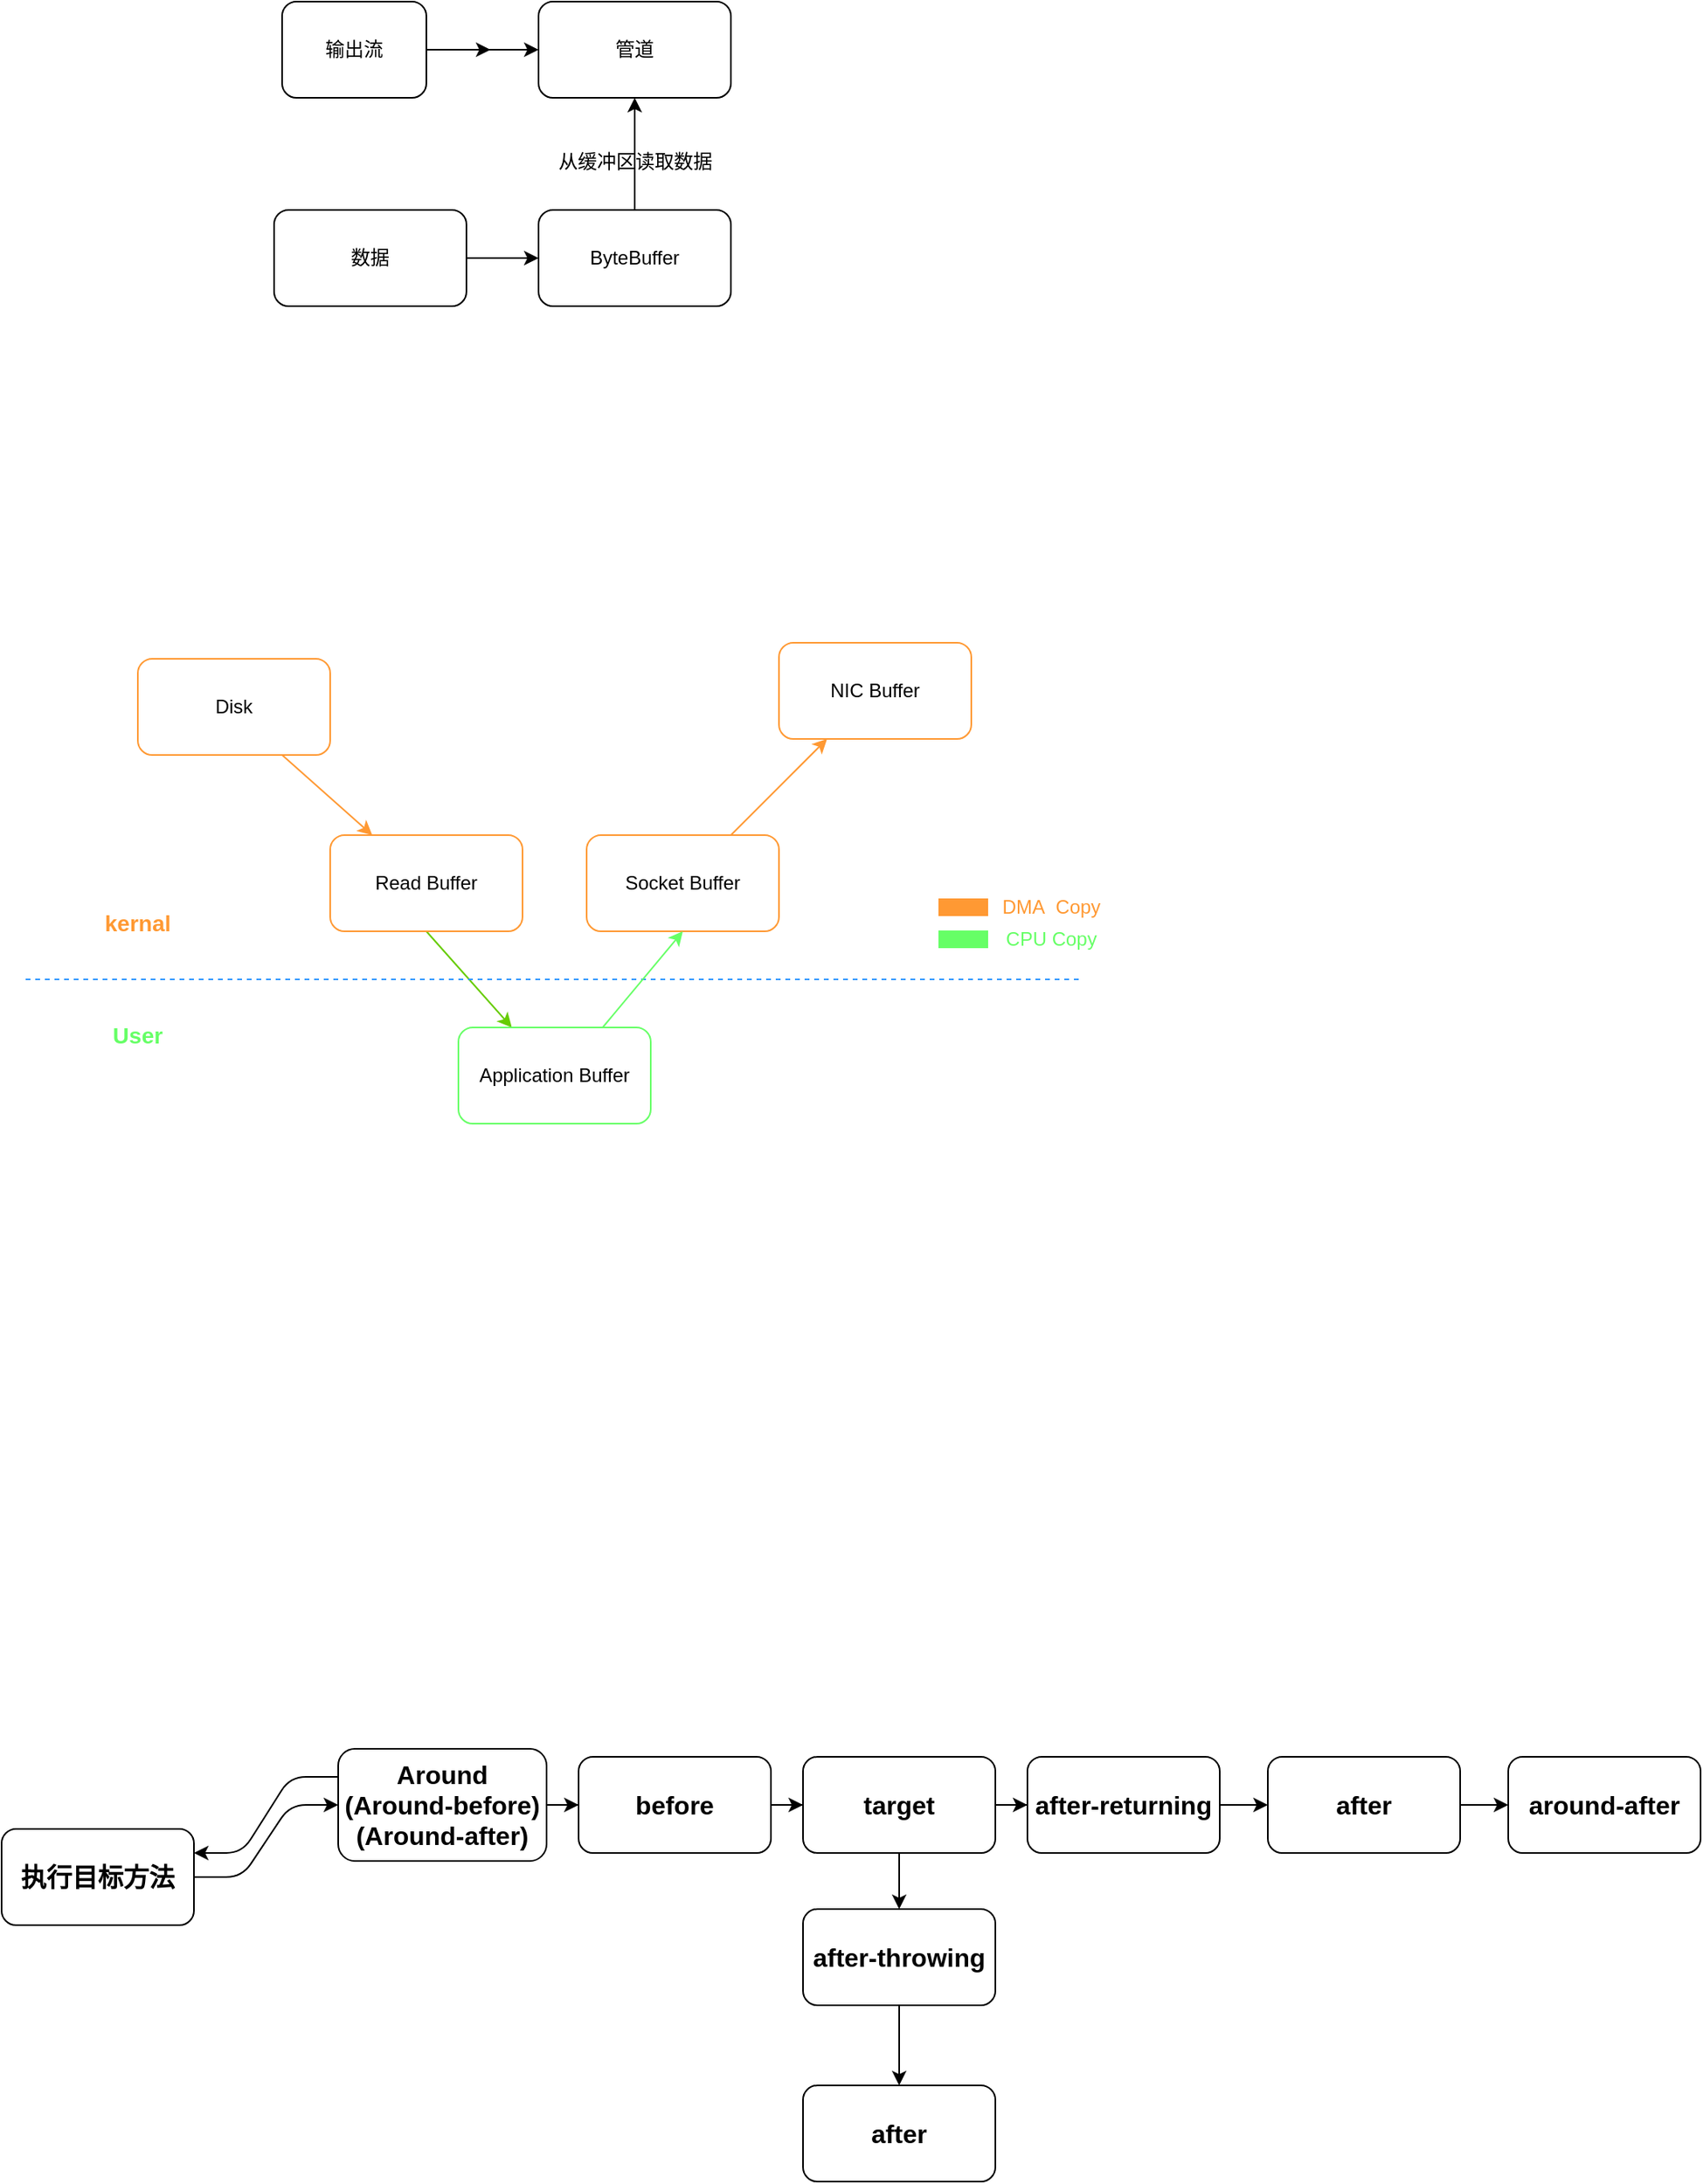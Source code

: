 <mxfile>
    <diagram id="lj-zTHNdVgoPZLTKnceZ" name="Page-1">
        <mxGraphModel dx="1525" dy="917" grid="1" gridSize="10" guides="1" tooltips="1" connect="1" arrows="1" fold="1" page="1" pageScale="1" pageWidth="10000000" pageHeight="10000000" math="0" shadow="0">
            <root>
                <mxCell id="0"/>
                <mxCell id="1" parent="0"/>
                <mxCell id="4" style="edgeStyle=orthogonalEdgeStyle;rounded=0;orthogonalLoop=1;jettySize=auto;html=1;exitX=1;exitY=0.5;exitDx=0;exitDy=0;" parent="1" source="2" edge="1">
                    <mxGeometry relative="1" as="geometry">
                        <mxPoint x="325" y="110" as="targetPoint"/>
                    </mxGeometry>
                </mxCell>
                <mxCell id="5" style="edgeStyle=orthogonalEdgeStyle;rounded=0;orthogonalLoop=1;jettySize=auto;html=1;exitX=1;exitY=0.5;exitDx=0;exitDy=0;entryX=0;entryY=0.5;entryDx=0;entryDy=0;" parent="1" source="2" target="3" edge="1">
                    <mxGeometry relative="1" as="geometry"/>
                </mxCell>
                <mxCell id="2" value="输出流" style="rounded=1;whiteSpace=wrap;html=1;" parent="1" vertex="1">
                    <mxGeometry x="195" y="80" width="90" height="60" as="geometry"/>
                </mxCell>
                <mxCell id="3" value="管道" style="rounded=1;whiteSpace=wrap;html=1;" parent="1" vertex="1">
                    <mxGeometry x="355" y="80" width="120" height="60" as="geometry"/>
                </mxCell>
                <mxCell id="8" style="edgeStyle=orthogonalEdgeStyle;rounded=0;orthogonalLoop=1;jettySize=auto;html=1;exitX=1;exitY=0.5;exitDx=0;exitDy=0;entryX=0;entryY=0.5;entryDx=0;entryDy=0;" parent="1" source="6" target="7" edge="1">
                    <mxGeometry relative="1" as="geometry"/>
                </mxCell>
                <mxCell id="6" value="数据" style="rounded=1;whiteSpace=wrap;html=1;" parent="1" vertex="1">
                    <mxGeometry x="190" y="210" width="120" height="60" as="geometry"/>
                </mxCell>
                <mxCell id="9" style="edgeStyle=orthogonalEdgeStyle;rounded=0;orthogonalLoop=1;jettySize=auto;html=1;exitX=0.5;exitY=0;exitDx=0;exitDy=0;entryX=0.5;entryY=1;entryDx=0;entryDy=0;" parent="1" source="7" target="3" edge="1">
                    <mxGeometry relative="1" as="geometry"/>
                </mxCell>
                <mxCell id="7" value="ByteBuffer" style="rounded=1;whiteSpace=wrap;html=1;" parent="1" vertex="1">
                    <mxGeometry x="355" y="210" width="120" height="60" as="geometry"/>
                </mxCell>
                <mxCell id="10" value="从缓冲区读取数据" style="text;html=1;align=center;verticalAlign=middle;resizable=0;points=[];autosize=1;strokeColor=none;" parent="1" vertex="1">
                    <mxGeometry x="360" y="170" width="110" height="20" as="geometry"/>
                </mxCell>
                <mxCell id="13" style="edgeStyle=none;html=1;exitX=0.75;exitY=1;exitDx=0;exitDy=0;strokeColor=#FF9933;" parent="1" source="14" target="16" edge="1">
                    <mxGeometry relative="1" as="geometry"/>
                </mxCell>
                <mxCell id="14" value="Disk" style="rounded=1;whiteSpace=wrap;html=1;strokeColor=#FF9933;" parent="1" vertex="1">
                    <mxGeometry x="105" y="490" width="120" height="60" as="geometry"/>
                </mxCell>
                <mxCell id="15" style="edgeStyle=none;html=1;exitX=0.5;exitY=1;exitDx=0;exitDy=0;strokeColor=#66CC00;" parent="1" source="16" target="22" edge="1">
                    <mxGeometry relative="1" as="geometry"/>
                </mxCell>
                <mxCell id="16" value="Read Buffer" style="rounded=1;whiteSpace=wrap;html=1;strokeColor=#FF9933;" parent="1" vertex="1">
                    <mxGeometry x="225" y="600" width="120" height="60" as="geometry"/>
                </mxCell>
                <mxCell id="17" style="edgeStyle=none;html=1;exitX=0.75;exitY=0;exitDx=0;exitDy=0;entryX=0.25;entryY=1;entryDx=0;entryDy=0;strokeColor=#FF9933;" parent="1" source="18" target="19" edge="1">
                    <mxGeometry relative="1" as="geometry"/>
                </mxCell>
                <mxCell id="18" value="Socket Buffer" style="rounded=1;whiteSpace=wrap;html=1;strokeColor=#FF9933;" parent="1" vertex="1">
                    <mxGeometry x="385" y="600" width="120" height="60" as="geometry"/>
                </mxCell>
                <mxCell id="19" value="NIC Buffer" style="rounded=1;whiteSpace=wrap;html=1;strokeColor=#FF9933;" parent="1" vertex="1">
                    <mxGeometry x="505" y="480" width="120" height="60" as="geometry"/>
                </mxCell>
                <mxCell id="20" value="" style="endArrow=none;dashed=1;html=1;strokeColor=#3399FF;" parent="1" edge="1">
                    <mxGeometry width="50" height="50" relative="1" as="geometry">
                        <mxPoint x="35" y="690" as="sourcePoint"/>
                        <mxPoint x="695" y="690" as="targetPoint"/>
                    </mxGeometry>
                </mxCell>
                <mxCell id="21" style="edgeStyle=none;html=1;exitX=0.75;exitY=0;exitDx=0;exitDy=0;entryX=0.5;entryY=1;entryDx=0;entryDy=0;strokeColor=#66FF66;" parent="1" source="22" target="18" edge="1">
                    <mxGeometry relative="1" as="geometry"/>
                </mxCell>
                <mxCell id="22" value="Application Buffer" style="rounded=1;whiteSpace=wrap;html=1;strokeColor=#66FF66;" parent="1" vertex="1">
                    <mxGeometry x="305" y="720" width="120" height="60" as="geometry"/>
                </mxCell>
                <mxCell id="23" value="&lt;font style=&quot;font-size: 14px&quot; color=&quot;#ff9933&quot;&gt;kernal&lt;/font&gt;" style="text;html=1;strokeColor=none;fillColor=none;align=center;verticalAlign=middle;whiteSpace=wrap;rounded=0;fontStyle=1" parent="1" vertex="1">
                    <mxGeometry x="55" y="640" width="100" height="30" as="geometry"/>
                </mxCell>
                <mxCell id="24" value="&lt;span style=&quot;font-size: 14px&quot;&gt;&lt;font color=&quot;#66ff66&quot;&gt;User&lt;/font&gt;&lt;/span&gt;" style="text;html=1;strokeColor=none;fillColor=none;align=center;verticalAlign=middle;whiteSpace=wrap;rounded=0;fontStyle=1" parent="1" vertex="1">
                    <mxGeometry x="55" y="710" width="100" height="30" as="geometry"/>
                </mxCell>
                <mxCell id="25" value="" style="rounded=0;whiteSpace=wrap;html=1;strokeColor=#FF9933;fillColor=#FF9933;" parent="1" vertex="1">
                    <mxGeometry x="605" y="640" width="30" height="10" as="geometry"/>
                </mxCell>
                <mxCell id="26" value="" style="rounded=0;whiteSpace=wrap;html=1;strokeColor=#66FF66;fillColor=#66FF66;" parent="1" vertex="1">
                    <mxGeometry x="605" y="660" width="30" height="10" as="geometry"/>
                </mxCell>
                <mxCell id="27" value="&lt;font color=&quot;#ff9933&quot;&gt;DMA&amp;nbsp; Copy&lt;/font&gt;" style="text;html=1;strokeColor=none;fillColor=none;align=center;verticalAlign=middle;whiteSpace=wrap;rounded=0;" parent="1" vertex="1">
                    <mxGeometry x="625" y="635" width="100" height="20" as="geometry"/>
                </mxCell>
                <mxCell id="28" value="&lt;font color=&quot;#66ff66&quot;&gt;CPU Copy&lt;/font&gt;" style="text;html=1;strokeColor=none;fillColor=none;align=center;verticalAlign=middle;whiteSpace=wrap;rounded=0;" parent="1" vertex="1">
                    <mxGeometry x="625" y="655" width="100" height="20" as="geometry"/>
                </mxCell>
                <mxCell id="29" value="" style="edgeStyle=entityRelationEdgeStyle;html=1;fontStyle=1;fontSize=16;" edge="1" parent="1" source="30" target="33">
                    <mxGeometry relative="1" as="geometry"/>
                </mxCell>
                <mxCell id="30" value="执行目标方法" style="rounded=1;whiteSpace=wrap;html=1;fontStyle=1;fontSize=16;" vertex="1" parent="1">
                    <mxGeometry x="20" y="1220" width="120" height="60" as="geometry"/>
                </mxCell>
                <mxCell id="31" style="edgeStyle=entityRelationEdgeStyle;html=1;exitX=0;exitY=0.25;exitDx=0;exitDy=0;entryX=1;entryY=0.25;entryDx=0;entryDy=0;fontStyle=1;fontSize=16;" edge="1" parent="1" source="33" target="30">
                    <mxGeometry relative="1" as="geometry"/>
                </mxCell>
                <mxCell id="32" value="" style="edgeStyle=entityRelationEdgeStyle;html=1;fontStyle=1;fontSize=16;" edge="1" parent="1" source="33" target="35">
                    <mxGeometry relative="1" as="geometry"/>
                </mxCell>
                <mxCell id="33" value="Around&lt;br style=&quot;font-size: 16px;&quot;&gt;(Around-before)&lt;br style=&quot;font-size: 16px;&quot;&gt;(Around-after)" style="whiteSpace=wrap;html=1;rounded=1;fontStyle=1;fontSize=16;" vertex="1" parent="1">
                    <mxGeometry x="230" y="1170" width="130" height="70" as="geometry"/>
                </mxCell>
                <mxCell id="34" value="" style="edgeStyle=entityRelationEdgeStyle;html=1;fontStyle=1;fontSize=16;" edge="1" parent="1" source="35" target="38">
                    <mxGeometry relative="1" as="geometry"/>
                </mxCell>
                <mxCell id="35" value="before" style="rounded=1;whiteSpace=wrap;html=1;fontStyle=1;fontSize=16;" vertex="1" parent="1">
                    <mxGeometry x="380" y="1175" width="120" height="60" as="geometry"/>
                </mxCell>
                <mxCell id="36" value="" style="edgeStyle=entityRelationEdgeStyle;html=1;fontStyle=1;fontSize=16;" edge="1" parent="1" source="38" target="40">
                    <mxGeometry relative="1" as="geometry"/>
                </mxCell>
                <mxCell id="37" style="edgeStyle=orthogonalEdgeStyle;html=1;exitX=0.5;exitY=1;exitDx=0;exitDy=0;entryX=0.5;entryY=0;entryDx=0;entryDy=0;curved=1;fontStyle=1;fontSize=16;" edge="1" parent="1" source="38" target="45">
                    <mxGeometry relative="1" as="geometry"/>
                </mxCell>
                <mxCell id="38" value="target" style="whiteSpace=wrap;html=1;rounded=1;fontStyle=1;fontSize=16;" vertex="1" parent="1">
                    <mxGeometry x="520" y="1175" width="120" height="60" as="geometry"/>
                </mxCell>
                <mxCell id="39" value="" style="edgeStyle=entityRelationEdgeStyle;html=1;fontStyle=1;fontSize=16;" edge="1" parent="1" source="40" target="42">
                    <mxGeometry relative="1" as="geometry"/>
                </mxCell>
                <mxCell id="40" value="after-returning" style="whiteSpace=wrap;html=1;rounded=1;fontStyle=1;fontSize=16;" vertex="1" parent="1">
                    <mxGeometry x="660" y="1175" width="120" height="60" as="geometry"/>
                </mxCell>
                <mxCell id="41" value="" style="edgeStyle=entityRelationEdgeStyle;html=1;fontStyle=1;fontSize=16;" edge="1" parent="1" source="42" target="43">
                    <mxGeometry relative="1" as="geometry"/>
                </mxCell>
                <mxCell id="42" value="after" style="whiteSpace=wrap;html=1;rounded=1;fontStyle=1;fontSize=16;" vertex="1" parent="1">
                    <mxGeometry x="810" y="1175" width="120" height="60" as="geometry"/>
                </mxCell>
                <mxCell id="43" value="around-after" style="whiteSpace=wrap;html=1;rounded=1;fontStyle=1;fontSize=16;" vertex="1" parent="1">
                    <mxGeometry x="960" y="1175" width="120" height="60" as="geometry"/>
                </mxCell>
                <mxCell id="44" value="" style="edgeStyle=orthogonalEdgeStyle;curved=1;html=1;fontSize=16;" edge="1" parent="1" source="45" target="46">
                    <mxGeometry relative="1" as="geometry"/>
                </mxCell>
                <mxCell id="45" value="after-throwing" style="whiteSpace=wrap;html=1;rounded=1;fontStyle=1;fontSize=16;" vertex="1" parent="1">
                    <mxGeometry x="520" y="1270" width="120" height="60" as="geometry"/>
                </mxCell>
                <mxCell id="46" value="after" style="whiteSpace=wrap;html=1;fontSize=16;rounded=1;fontStyle=1;" vertex="1" parent="1">
                    <mxGeometry x="520" y="1380" width="120" height="60" as="geometry"/>
                </mxCell>
            </root>
        </mxGraphModel>
    </diagram>
</mxfile>